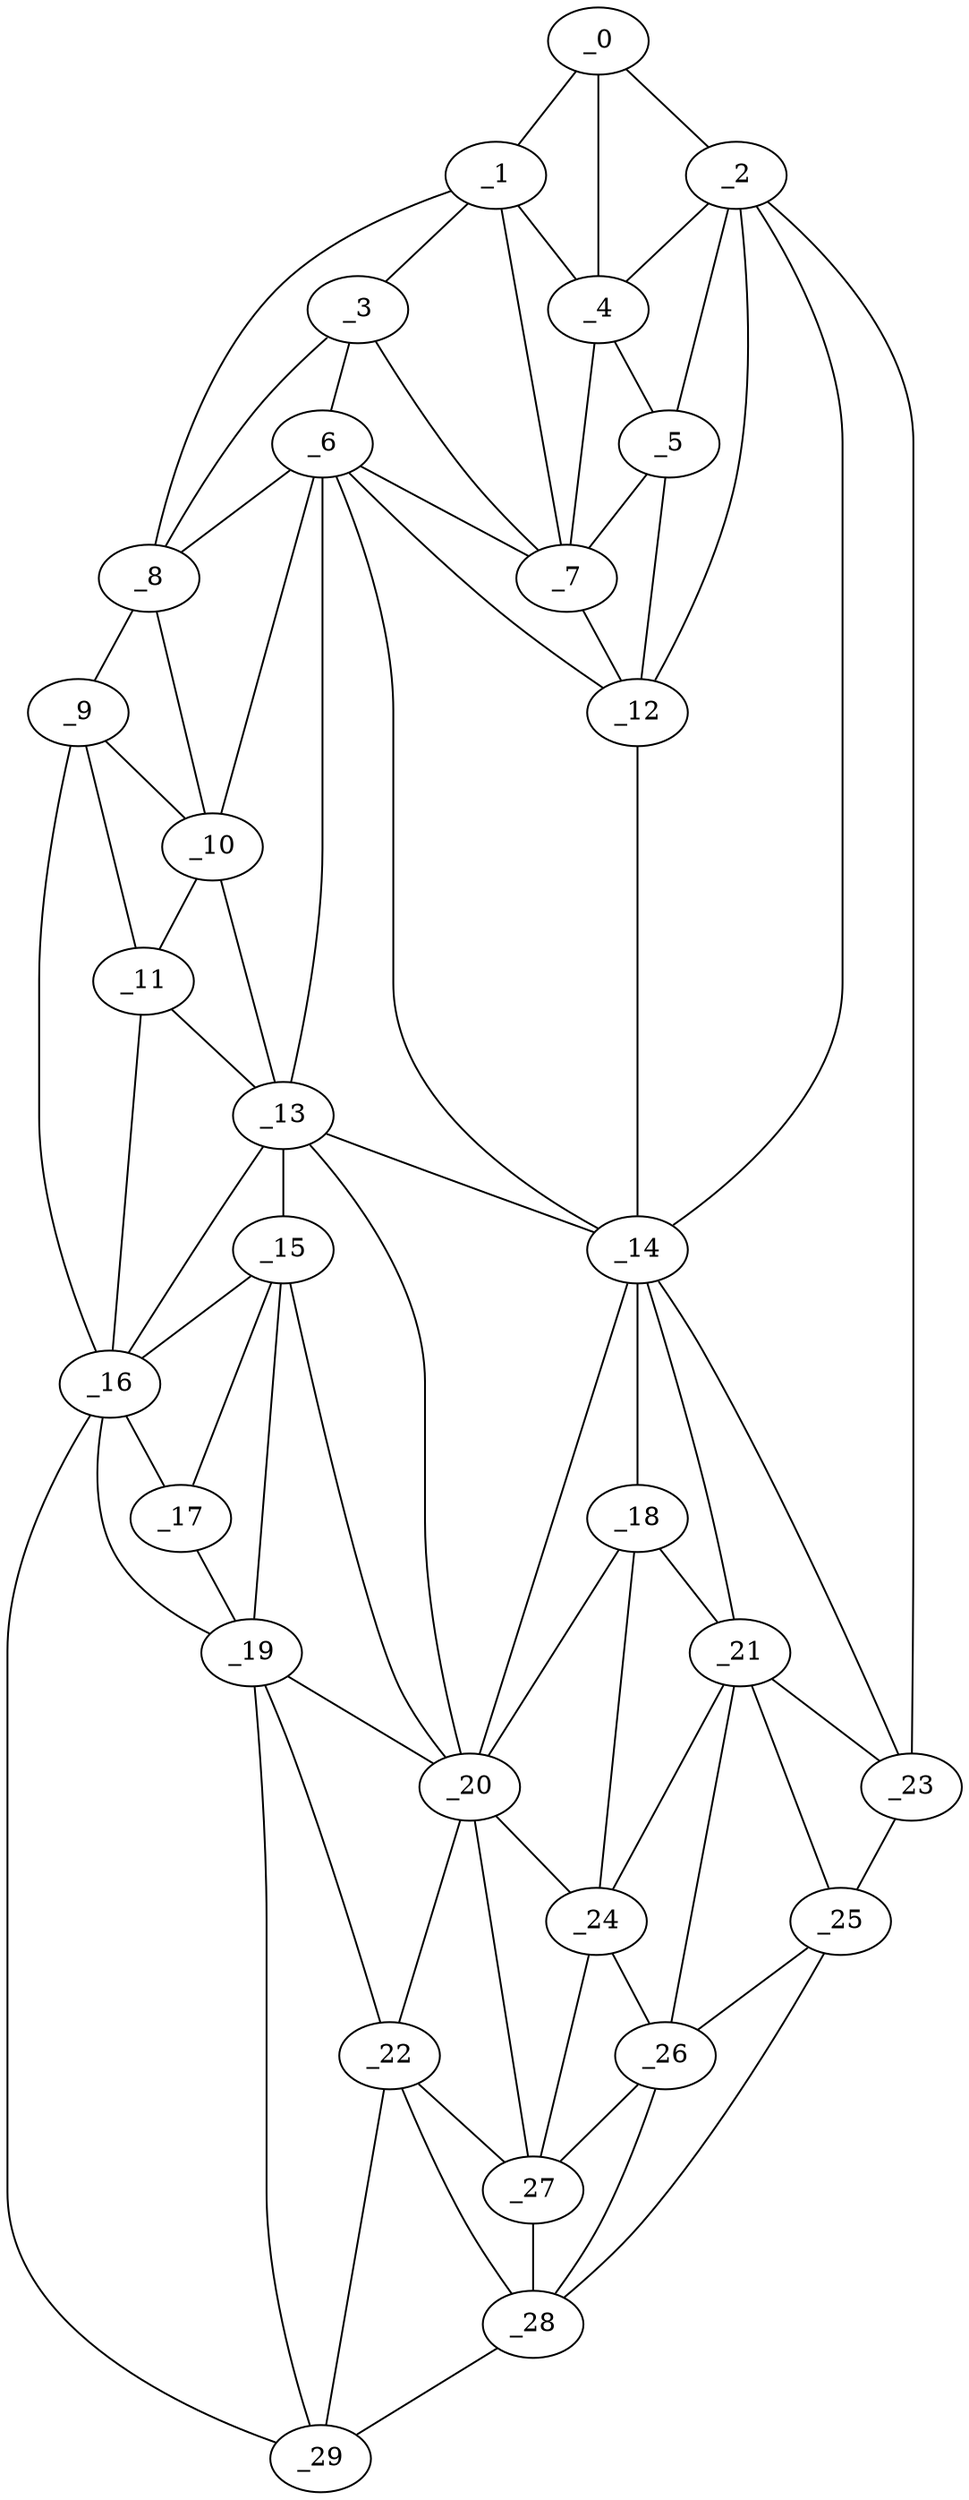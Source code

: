 graph "obj6__90.gxl" {
	_0	 [x=6,
		y=22];
	_1	 [x=11,
		y=47];
	_0 -- _1	 [valence=1];
	_2	 [x=18,
		y=18];
	_0 -- _2	 [valence=1];
	_4	 [x=23,
		y=23];
	_0 -- _4	 [valence=2];
	_3	 [x=22,
		y=52];
	_1 -- _3	 [valence=1];
	_1 -- _4	 [valence=1];
	_7	 [x=34,
		y=30];
	_1 -- _7	 [valence=2];
	_8	 [x=36,
		y=75];
	_1 -- _8	 [valence=1];
	_2 -- _4	 [valence=2];
	_5	 [x=31,
		y=26];
	_2 -- _5	 [valence=1];
	_12	 [x=51,
		y=30];
	_2 -- _12	 [valence=2];
	_14	 [x=62,
		y=30];
	_2 -- _14	 [valence=2];
	_23	 [x=97,
		y=17];
	_2 -- _23	 [valence=1];
	_6	 [x=33,
		y=61];
	_3 -- _6	 [valence=1];
	_3 -- _7	 [valence=2];
	_3 -- _8	 [valence=2];
	_4 -- _5	 [valence=2];
	_4 -- _7	 [valence=2];
	_5 -- _7	 [valence=1];
	_5 -- _12	 [valence=2];
	_6 -- _7	 [valence=2];
	_6 -- _8	 [valence=2];
	_10	 [x=45,
		y=79];
	_6 -- _10	 [valence=2];
	_6 -- _12	 [valence=2];
	_13	 [x=57,
		y=79];
	_6 -- _13	 [valence=2];
	_6 -- _14	 [valence=2];
	_7 -- _12	 [valence=1];
	_9	 [x=41,
		y=79];
	_8 -- _9	 [valence=1];
	_8 -- _10	 [valence=2];
	_9 -- _10	 [valence=1];
	_11	 [x=50,
		y=80];
	_9 -- _11	 [valence=2];
	_16	 [x=76,
		y=98];
	_9 -- _16	 [valence=1];
	_10 -- _11	 [valence=2];
	_10 -- _13	 [valence=2];
	_11 -- _13	 [valence=1];
	_11 -- _16	 [valence=1];
	_12 -- _14	 [valence=2];
	_13 -- _14	 [valence=2];
	_15	 [x=69,
		y=82];
	_13 -- _15	 [valence=2];
	_13 -- _16	 [valence=2];
	_20	 [x=90,
		y=60];
	_13 -- _20	 [valence=2];
	_18	 [x=81,
		y=30];
	_14 -- _18	 [valence=2];
	_14 -- _20	 [valence=1];
	_21	 [x=91,
		y=23];
	_14 -- _21	 [valence=2];
	_14 -- _23	 [valence=1];
	_15 -- _16	 [valence=1];
	_17	 [x=80,
		y=85];
	_15 -- _17	 [valence=2];
	_19	 [x=87,
		y=80];
	_15 -- _19	 [valence=2];
	_15 -- _20	 [valence=2];
	_16 -- _17	 [valence=2];
	_16 -- _19	 [valence=1];
	_29	 [x=119,
		y=102];
	_16 -- _29	 [valence=1];
	_17 -- _19	 [valence=1];
	_18 -- _20	 [valence=2];
	_18 -- _21	 [valence=2];
	_24	 [x=104,
		y=49];
	_18 -- _24	 [valence=2];
	_19 -- _20	 [valence=2];
	_22	 [x=93,
		y=75];
	_19 -- _22	 [valence=2];
	_19 -- _29	 [valence=2];
	_20 -- _22	 [valence=2];
	_20 -- _24	 [valence=1];
	_27	 [x=113,
		y=58];
	_20 -- _27	 [valence=2];
	_21 -- _23	 [valence=2];
	_21 -- _24	 [valence=2];
	_25	 [x=107,
		y=19];
	_21 -- _25	 [valence=2];
	_26	 [x=111,
		y=42];
	_21 -- _26	 [valence=2];
	_22 -- _27	 [valence=2];
	_28	 [x=118,
		y=69];
	_22 -- _28	 [valence=2];
	_22 -- _29	 [valence=1];
	_23 -- _25	 [valence=1];
	_24 -- _26	 [valence=2];
	_24 -- _27	 [valence=2];
	_25 -- _26	 [valence=2];
	_25 -- _28	 [valence=1];
	_26 -- _27	 [valence=2];
	_26 -- _28	 [valence=1];
	_27 -- _28	 [valence=1];
	_28 -- _29	 [valence=1];
}
